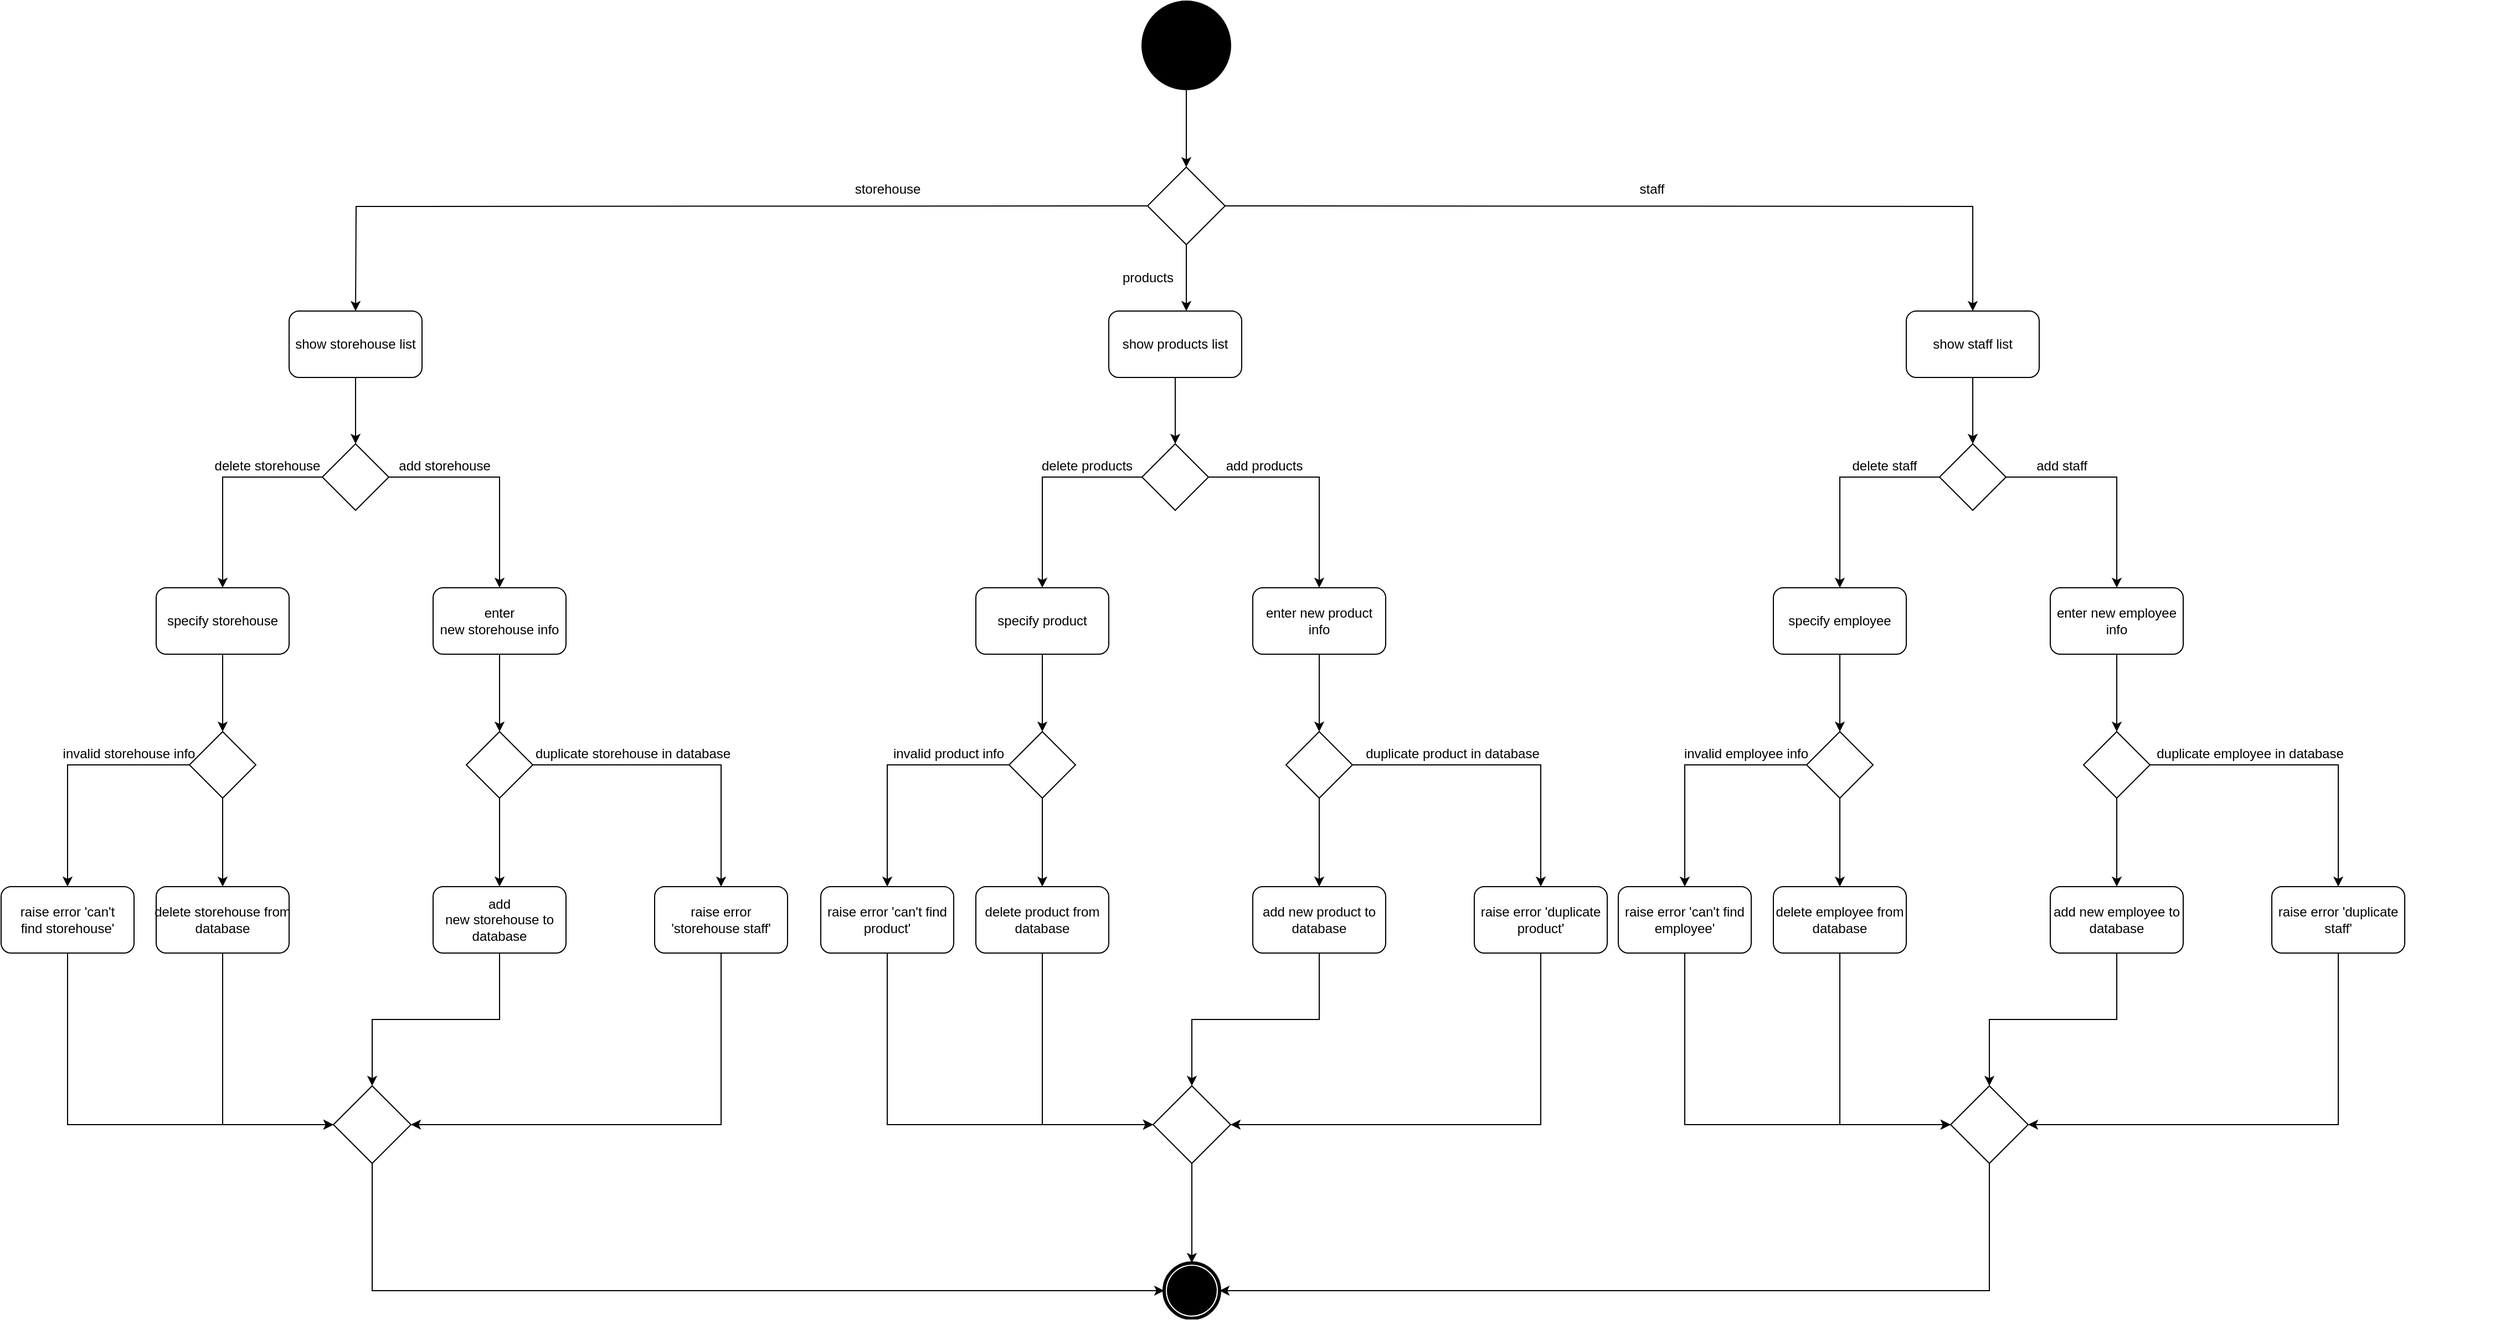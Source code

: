<mxfile version="13.1.8" type="device"><diagram id="nc0kokoQ9R8Xz0tt-woP" name="Page-1"><mxGraphModel dx="3220" dy="2360" grid="1" gridSize="10" guides="1" tooltips="1" connect="1" arrows="1" fold="1" page="1" pageScale="1" pageWidth="850" pageHeight="1100" math="0" shadow="0"><root><mxCell id="0"/><mxCell id="1" parent="0"/><mxCell id="KKsmCmSftXEaWqYXbs7z-5" style="edgeStyle=orthogonalEdgeStyle;rounded=0;orthogonalLoop=1;jettySize=auto;html=1;entryX=0.5;entryY=0;entryDx=0;entryDy=0;" edge="1" parent="1"><mxGeometry relative="1" as="geometry"><mxPoint x="385" y="65" as="sourcePoint"/><mxPoint x="-330" y="160" as="targetPoint"/></mxGeometry></mxCell><mxCell id="KKsmCmSftXEaWqYXbs7z-6" style="edgeStyle=orthogonalEdgeStyle;rounded=0;orthogonalLoop=1;jettySize=auto;html=1;entryX=0.5;entryY=0;entryDx=0;entryDy=0;" edge="1" parent="1"><mxGeometry relative="1" as="geometry"><mxPoint x="420" y="100" as="sourcePoint"/><mxPoint x="420" y="160" as="targetPoint"/></mxGeometry></mxCell><mxCell id="KKsmCmSftXEaWqYXbs7z-7" style="edgeStyle=orthogonalEdgeStyle;rounded=0;orthogonalLoop=1;jettySize=auto;html=1;entryX=0.5;entryY=0;entryDx=0;entryDy=0;" edge="1" parent="1" target="KKsmCmSftXEaWqYXbs7z-4"><mxGeometry relative="1" as="geometry"><mxPoint x="455" y="65" as="sourcePoint"/></mxGeometry></mxCell><mxCell id="KKsmCmSftXEaWqYXbs7z-27" style="edgeStyle=orthogonalEdgeStyle;rounded=0;orthogonalLoop=1;jettySize=auto;html=1;entryX=0.5;entryY=0;entryDx=0;entryDy=0;" edge="1" parent="1" source="KKsmCmSftXEaWqYXbs7z-4" target="KKsmCmSftXEaWqYXbs7z-11"><mxGeometry relative="1" as="geometry"/></mxCell><mxCell id="KKsmCmSftXEaWqYXbs7z-4" value="show staff list" style="rounded=1;whiteSpace=wrap;html=1;fillColor=none;" vertex="1" parent="1"><mxGeometry x="1070" y="160" width="120" height="60" as="geometry"/></mxCell><mxCell id="KKsmCmSftXEaWqYXbs7z-8" value="storehouse" style="text;html=1;align=center;verticalAlign=middle;resizable=0;points=[];autosize=1;" vertex="1" parent="1"><mxGeometry x="115" y="40" width="70" height="20" as="geometry"/></mxCell><mxCell id="KKsmCmSftXEaWqYXbs7z-9" value="products" style="text;html=1;align=center;verticalAlign=middle;resizable=0;points=[];autosize=1;" vertex="1" parent="1"><mxGeometry x="355" y="120" width="60" height="20" as="geometry"/></mxCell><mxCell id="KKsmCmSftXEaWqYXbs7z-10" value="staff" style="text;html=1;align=center;verticalAlign=middle;resizable=0;points=[];autosize=1;" vertex="1" parent="1"><mxGeometry x="820" y="40" width="40" height="20" as="geometry"/></mxCell><mxCell id="KKsmCmSftXEaWqYXbs7z-15" style="edgeStyle=orthogonalEdgeStyle;rounded=0;orthogonalLoop=1;jettySize=auto;html=1;entryX=0.5;entryY=0;entryDx=0;entryDy=0;" edge="1" parent="1" source="KKsmCmSftXEaWqYXbs7z-11" target="KKsmCmSftXEaWqYXbs7z-13"><mxGeometry relative="1" as="geometry"/></mxCell><mxCell id="KKsmCmSftXEaWqYXbs7z-16" style="edgeStyle=orthogonalEdgeStyle;rounded=0;orthogonalLoop=1;jettySize=auto;html=1;entryX=0.5;entryY=0;entryDx=0;entryDy=0;" edge="1" parent="1" source="KKsmCmSftXEaWqYXbs7z-11" target="KKsmCmSftXEaWqYXbs7z-14"><mxGeometry relative="1" as="geometry"/></mxCell><mxCell id="KKsmCmSftXEaWqYXbs7z-11" value="" style="rhombus;whiteSpace=wrap;html=1;fillColor=none;" vertex="1" parent="1"><mxGeometry x="1100" y="280" width="60" height="60" as="geometry"/></mxCell><mxCell id="KKsmCmSftXEaWqYXbs7z-38" style="edgeStyle=orthogonalEdgeStyle;rounded=0;orthogonalLoop=1;jettySize=auto;html=1;entryX=0.5;entryY=0;entryDx=0;entryDy=0;" edge="1" parent="1" source="KKsmCmSftXEaWqYXbs7z-13" target="KKsmCmSftXEaWqYXbs7z-37"><mxGeometry relative="1" as="geometry"/></mxCell><mxCell id="KKsmCmSftXEaWqYXbs7z-13" value="specify employee" style="rounded=1;whiteSpace=wrap;html=1;fillColor=none;" vertex="1" parent="1"><mxGeometry x="950" y="410" width="120" height="60" as="geometry"/></mxCell><mxCell id="KKsmCmSftXEaWqYXbs7z-26" style="edgeStyle=orthogonalEdgeStyle;rounded=0;orthogonalLoop=1;jettySize=auto;html=1;entryX=0.5;entryY=0;entryDx=0;entryDy=0;" edge="1" parent="1" source="KKsmCmSftXEaWqYXbs7z-14" target="KKsmCmSftXEaWqYXbs7z-20"><mxGeometry relative="1" as="geometry"/></mxCell><mxCell id="KKsmCmSftXEaWqYXbs7z-14" value="enter new employee info" style="rounded=1;whiteSpace=wrap;html=1;fillColor=none;" vertex="1" parent="1"><mxGeometry x="1200" y="410" width="120" height="60" as="geometry"/></mxCell><mxCell id="KKsmCmSftXEaWqYXbs7z-17" value="delete staff" style="text;html=1;align=center;verticalAlign=middle;resizable=0;points=[];autosize=1;" vertex="1" parent="1"><mxGeometry x="1015" y="290" width="70" height="20" as="geometry"/></mxCell><mxCell id="KKsmCmSftXEaWqYXbs7z-18" value="add staff" style="text;html=1;align=center;verticalAlign=middle;resizable=0;points=[];autosize=1;" vertex="1" parent="1"><mxGeometry x="1180" y="290" width="60" height="20" as="geometry"/></mxCell><mxCell id="KKsmCmSftXEaWqYXbs7z-24" style="edgeStyle=orthogonalEdgeStyle;rounded=0;orthogonalLoop=1;jettySize=auto;html=1;entryX=0.5;entryY=0;entryDx=0;entryDy=0;" edge="1" parent="1" source="KKsmCmSftXEaWqYXbs7z-20" target="KKsmCmSftXEaWqYXbs7z-23"><mxGeometry relative="1" as="geometry"/></mxCell><mxCell id="KKsmCmSftXEaWqYXbs7z-34" style="edgeStyle=orthogonalEdgeStyle;rounded=0;orthogonalLoop=1;jettySize=auto;html=1;entryX=0.5;entryY=0;entryDx=0;entryDy=0;" edge="1" parent="1" source="KKsmCmSftXEaWqYXbs7z-20" target="KKsmCmSftXEaWqYXbs7z-33"><mxGeometry relative="1" as="geometry"/></mxCell><mxCell id="KKsmCmSftXEaWqYXbs7z-20" value="" style="rhombus;whiteSpace=wrap;html=1;fillColor=none;" vertex="1" parent="1"><mxGeometry x="1230" y="540" width="60" height="60" as="geometry"/></mxCell><mxCell id="KKsmCmSftXEaWqYXbs7z-22" value="" style="shape=mxgraph.bpmn.shape;html=1;verticalLabelPosition=bottom;labelBackgroundColor=#ffffff;verticalAlign=top;align=center;perimeter=ellipsePerimeter;outlineConnect=0;outline=end;symbol=terminate;fillColor=none;" vertex="1" parent="1"><mxGeometry x="400" y="1020" width="50" height="50" as="geometry"/></mxCell><mxCell id="KKsmCmSftXEaWqYXbs7z-50" style="edgeStyle=orthogonalEdgeStyle;rounded=0;orthogonalLoop=1;jettySize=auto;html=1;entryX=0.5;entryY=0;entryDx=0;entryDy=0;" edge="1" parent="1" source="KKsmCmSftXEaWqYXbs7z-23" target="KKsmCmSftXEaWqYXbs7z-48"><mxGeometry relative="1" as="geometry"><Array as="points"><mxPoint x="1260" y="800"/><mxPoint x="1145" y="800"/></Array></mxGeometry></mxCell><mxCell id="KKsmCmSftXEaWqYXbs7z-23" value="add new employee to database" style="rounded=1;whiteSpace=wrap;html=1;fillColor=none;" vertex="1" parent="1"><mxGeometry x="1200" y="680" width="120" height="60" as="geometry"/></mxCell><mxCell id="KKsmCmSftXEaWqYXbs7z-28" value="" style="rhombus;whiteSpace=wrap;html=1;fillColor=none;" vertex="1" parent="1"><mxGeometry x="385" y="30" width="70" height="70" as="geometry"/></mxCell><mxCell id="KKsmCmSftXEaWqYXbs7z-31" style="edgeStyle=orthogonalEdgeStyle;rounded=0;orthogonalLoop=1;jettySize=auto;html=1;entryX=0.5;entryY=0;entryDx=0;entryDy=0;" edge="1" parent="1" source="KKsmCmSftXEaWqYXbs7z-29" target="KKsmCmSftXEaWqYXbs7z-28"><mxGeometry relative="1" as="geometry"/></mxCell><mxCell id="KKsmCmSftXEaWqYXbs7z-29" value="" style="ellipse;whiteSpace=wrap;html=1;aspect=fixed;fillColor=#000000;" vertex="1" parent="1"><mxGeometry x="380" y="-120" width="80" height="80" as="geometry"/></mxCell><mxCell id="KKsmCmSftXEaWqYXbs7z-49" style="edgeStyle=orthogonalEdgeStyle;rounded=0;orthogonalLoop=1;jettySize=auto;html=1;entryX=1;entryY=0.5;entryDx=0;entryDy=0;" edge="1" parent="1" source="KKsmCmSftXEaWqYXbs7z-33" target="KKsmCmSftXEaWqYXbs7z-48"><mxGeometry relative="1" as="geometry"><Array as="points"><mxPoint x="1460" y="895"/></Array></mxGeometry></mxCell><mxCell id="KKsmCmSftXEaWqYXbs7z-33" value="raise error 'duplicate staff'" style="rounded=1;whiteSpace=wrap;html=1;fillColor=none;" vertex="1" parent="1"><mxGeometry x="1400" y="680" width="120" height="60" as="geometry"/></mxCell><mxCell id="KKsmCmSftXEaWqYXbs7z-40" style="edgeStyle=orthogonalEdgeStyle;rounded=0;orthogonalLoop=1;jettySize=auto;html=1;entryX=0.5;entryY=0;entryDx=0;entryDy=0;" edge="1" parent="1" source="KKsmCmSftXEaWqYXbs7z-37" target="KKsmCmSftXEaWqYXbs7z-39"><mxGeometry relative="1" as="geometry"/></mxCell><mxCell id="KKsmCmSftXEaWqYXbs7z-43" style="edgeStyle=orthogonalEdgeStyle;rounded=0;orthogonalLoop=1;jettySize=auto;html=1;" edge="1" parent="1" source="KKsmCmSftXEaWqYXbs7z-37" target="KKsmCmSftXEaWqYXbs7z-42"><mxGeometry relative="1" as="geometry"/></mxCell><mxCell id="KKsmCmSftXEaWqYXbs7z-37" value="" style="rhombus;whiteSpace=wrap;html=1;fillColor=none;" vertex="1" parent="1"><mxGeometry x="980" y="540" width="60" height="60" as="geometry"/></mxCell><mxCell id="KKsmCmSftXEaWqYXbs7z-51" style="edgeStyle=orthogonalEdgeStyle;rounded=0;orthogonalLoop=1;jettySize=auto;html=1;entryX=0;entryY=0.5;entryDx=0;entryDy=0;" edge="1" parent="1" source="KKsmCmSftXEaWqYXbs7z-39" target="KKsmCmSftXEaWqYXbs7z-48"><mxGeometry relative="1" as="geometry"><Array as="points"><mxPoint x="1010" y="895"/></Array></mxGeometry></mxCell><mxCell id="KKsmCmSftXEaWqYXbs7z-39" value="delete employee from database" style="rounded=1;whiteSpace=wrap;html=1;fillColor=none;" vertex="1" parent="1"><mxGeometry x="950" y="680" width="120" height="60" as="geometry"/></mxCell><mxCell id="KKsmCmSftXEaWqYXbs7z-52" style="edgeStyle=orthogonalEdgeStyle;rounded=0;orthogonalLoop=1;jettySize=auto;html=1;entryX=0;entryY=0.5;entryDx=0;entryDy=0;" edge="1" parent="1" source="KKsmCmSftXEaWqYXbs7z-42" target="KKsmCmSftXEaWqYXbs7z-48"><mxGeometry relative="1" as="geometry"><Array as="points"><mxPoint x="870" y="895"/></Array></mxGeometry></mxCell><mxCell id="KKsmCmSftXEaWqYXbs7z-42" value="raise error 'can't find employee'" style="rounded=1;whiteSpace=wrap;html=1;fillColor=none;" vertex="1" parent="1"><mxGeometry x="810" y="680" width="120" height="60" as="geometry"/></mxCell><mxCell id="KKsmCmSftXEaWqYXbs7z-44" value="invalid employee info" style="text;html=1;align=center;verticalAlign=middle;resizable=0;points=[];autosize=1;" vertex="1" parent="1"><mxGeometry x="860" y="550" width="130" height="20" as="geometry"/></mxCell><mxCell id="KKsmCmSftXEaWqYXbs7z-47" value="duplicate employee in database" style="text;html=1;align=center;verticalAlign=middle;resizable=0;points=[];autosize=1;" vertex="1" parent="1"><mxGeometry x="1290" y="550" width="180" height="20" as="geometry"/></mxCell><mxCell id="KKsmCmSftXEaWqYXbs7z-55" style="edgeStyle=orthogonalEdgeStyle;rounded=0;orthogonalLoop=1;jettySize=auto;html=1;entryX=1;entryY=0.5;entryDx=0;entryDy=0;" edge="1" parent="1" source="KKsmCmSftXEaWqYXbs7z-48" target="KKsmCmSftXEaWqYXbs7z-22"><mxGeometry relative="1" as="geometry"><Array as="points"><mxPoint x="1145" y="1045"/></Array></mxGeometry></mxCell><mxCell id="KKsmCmSftXEaWqYXbs7z-48" value="" style="rhombus;whiteSpace=wrap;html=1;fillColor=none;" vertex="1" parent="1"><mxGeometry x="1110" y="860" width="70" height="70" as="geometry"/></mxCell><mxCell id="KKsmCmSftXEaWqYXbs7z-84" value="&lt;span style=&quot;color: rgba(0 , 0 , 0 , 0) ; font-family: monospace ; font-size: 0px&quot;&gt;%3CmxGraphModel%3E%3Croot%3E%3CmxCell%20id%3D%220%22%2F%3E%3CmxCell%20id%3D%221%22%20parent%3D%220%22%2F%3E%3CmxCell%20id%3D%222%22%20style%3D%22edgeStyle%3DorthogonalEdgeStyle%3Brounded%3D0%3BorthogonalLoop%3D1%3BjettySize%3Dauto%3Bhtml%3D1%3BentryX%3D0.5%3BentryY%3D0%3BentryDx%3D0%3BentryDy%3D0%3B%22%20edge%3D%221%22%20source%3D%223%22%20target%3D%226%22%20parent%3D%221%22%3E%3CmxGeometry%20relative%3D%221%22%20as%3D%22geometry%22%2F%3E%3C%2FmxCell%3E%3CmxCell%20id%3D%223%22%20value%3D%22show%20staff%20list%22%20style%3D%22rounded%3D1%3BwhiteSpace%3Dwrap%3Bhtml%3D1%3BfillColor%3Dnone%3B%22%20vertex%3D%221%22%20parent%3D%221%22%3E%3CmxGeometry%20x%3D%221070%22%20y%3D%22160%22%20width%3D%22120%22%20height%3D%2260%22%20as%3D%22geometry%22%2F%3E%3C%2FmxCell%3E%3CmxCell%20id%3D%224%22%20style%3D%22edgeStyle%3DorthogonalEdgeStyle%3Brounded%3D0%3BorthogonalLoop%3D1%3BjettySize%3Dauto%3Bhtml%3D1%3BentryX%3D0.5%3BentryY%3D0%3BentryDx%3D0%3BentryDy%3D0%3B%22%20edge%3D%221%22%20source%3D%226%22%20target%3D%228%22%20parent%3D%221%22%3E%3CmxGeometry%20relative%3D%221%22%20as%3D%22geometry%22%2F%3E%3C%2FmxCell%3E%3CmxCell%20id%3D%225%22%20style%3D%22edgeStyle%3DorthogonalEdgeStyle%3Brounded%3D0%3BorthogonalLoop%3D1%3BjettySize%3Dauto%3Bhtml%3D1%3BentryX%3D0.5%3BentryY%3D0%3BentryDx%3D0%3BentryDy%3D0%3B%22%20edge%3D%221%22%20source%3D%226%22%20target%3D%2210%22%20parent%3D%221%22%3E%3CmxGeometry%20relative%3D%221%22%20as%3D%22geometry%22%2F%3E%3C%2FmxCell%3E%3CmxCell%20id%3D%226%22%20value%3D%22%22%20style%3D%22rhombus%3BwhiteSpace%3Dwrap%3Bhtml%3D1%3BfillColor%3Dnone%3B%22%20vertex%3D%221%22%20parent%3D%221%22%3E%3CmxGeometry%20x%3D%221100%22%20y%3D%22280%22%20width%3D%2260%22%20height%3D%2260%22%20as%3D%22geometry%22%2F%3E%3C%2FmxCell%3E%3CmxCell%20id%3D%227%22%20style%3D%22edgeStyle%3DorthogonalEdgeStyle%3Brounded%3D0%3BorthogonalLoop%3D1%3BjettySize%3Dauto%3Bhtml%3D1%3BentryX%3D0.5%3BentryY%3D0%3BentryDx%3D0%3BentryDy%3D0%3B%22%20edge%3D%221%22%20source%3D%228%22%20target%3D%2222%22%20parent%3D%221%22%3E%3CmxGeometry%20relative%3D%221%22%20as%3D%22geometry%22%2F%3E%3C%2FmxCell%3E%3CmxCell%20id%3D%228%22%20value%3D%22specify%20employee%22%20style%3D%22rounded%3D1%3BwhiteSpace%3Dwrap%3Bhtml%3D1%3BfillColor%3Dnone%3B%22%20vertex%3D%221%22%20parent%3D%221%22%3E%3CmxGeometry%20x%3D%22950%22%20y%3D%22410%22%20width%3D%22120%22%20height%3D%2260%22%20as%3D%22geometry%22%2F%3E%3C%2FmxCell%3E%3CmxCell%20id%3D%229%22%20style%3D%22edgeStyle%3DorthogonalEdgeStyle%3Brounded%3D0%3BorthogonalLoop%3D1%3BjettySize%3Dauto%3Bhtml%3D1%3BentryX%3D0.5%3BentryY%3D0%3BentryDx%3D0%3BentryDy%3D0%3B%22%20edge%3D%221%22%20source%3D%2210%22%20target%3D%2215%22%20parent%3D%221%22%3E%3CmxGeometry%20relative%3D%221%22%20as%3D%22geometry%22%2F%3E%3C%2FmxCell%3E%3CmxCell%20id%3D%2210%22%20value%3D%22enter%20new%20employee%20info%22%20style%3D%22rounded%3D1%3BwhiteSpace%3Dwrap%3Bhtml%3D1%3BfillColor%3Dnone%3B%22%20vertex%3D%221%22%20parent%3D%221%22%3E%3CmxGeometry%20x%3D%221200%22%20y%3D%22410%22%20width%3D%22120%22%20height%3D%2260%22%20as%3D%22geometry%22%2F%3E%3C%2FmxCell%3E%3CmxCell%20id%3D%2211%22%20value%3D%22delete%20staff%22%20style%3D%22text%3Bhtml%3D1%3Balign%3Dcenter%3BverticalAlign%3Dmiddle%3Bresizable%3D0%3Bpoints%3D%5B%5D%3Bautosize%3D1%3B%22%20vertex%3D%221%22%20parent%3D%221%22%3E%3CmxGeometry%20x%3D%221015%22%20y%3D%22290%22%20width%3D%2270%22%20height%3D%2220%22%20as%3D%22geometry%22%2F%3E%3C%2FmxCell%3E%3CmxCell%20id%3D%2212%22%20value%3D%22add%20staff%22%20style%3D%22text%3Bhtml%3D1%3Balign%3Dcenter%3BverticalAlign%3Dmiddle%3Bresizable%3D0%3Bpoints%3D%5B%5D%3Bautosize%3D1%3B%22%20vertex%3D%221%22%20parent%3D%221%22%3E%3CmxGeometry%20x%3D%221180%22%20y%3D%22290%22%20width%3D%2260%22%20height%3D%2220%22%20as%3D%22geometry%22%2F%3E%3C%2FmxCell%3E%3CmxCell%20id%3D%2213%22%20style%3D%22edgeStyle%3DorthogonalEdgeStyle%3Brounded%3D0%3BorthogonalLoop%3D1%3BjettySize%3Dauto%3Bhtml%3D1%3BentryX%3D0.5%3BentryY%3D0%3BentryDx%3D0%3BentryDy%3D0%3B%22%20edge%3D%221%22%20source%3D%2215%22%20target%3D%2217%22%20parent%3D%221%22%3E%3CmxGeometry%20relative%3D%221%22%20as%3D%22geometry%22%2F%3E%3C%2FmxCell%3E%3CmxCell%20id%3D%2214%22%20style%3D%22edgeStyle%3DorthogonalEdgeStyle%3Brounded%3D0%3BorthogonalLoop%3D1%3BjettySize%3Dauto%3Bhtml%3D1%3BentryX%3D0.5%3BentryY%3D0%3BentryDx%3D0%3BentryDy%3D0%3B%22%20edge%3D%221%22%20source%3D%2215%22%20target%3D%2219%22%20parent%3D%221%22%3E%3CmxGeometry%20relative%3D%221%22%20as%3D%22geometry%22%2F%3E%3C%2FmxCell%3E%3CmxCell%20id%3D%2215%22%20value%3D%22%22%20style%3D%22rhombus%3BwhiteSpace%3Dwrap%3Bhtml%3D1%3BfillColor%3Dnone%3B%22%20vertex%3D%221%22%20parent%3D%221%22%3E%3CmxGeometry%20x%3D%221230%22%20y%3D%22540%22%20width%3D%2260%22%20height%3D%2260%22%20as%3D%22geometry%22%2F%3E%3C%2FmxCell%3E%3CmxCell%20id%3D%2216%22%20style%3D%22edgeStyle%3DorthogonalEdgeStyle%3Brounded%3D0%3BorthogonalLoop%3D1%3BjettySize%3Dauto%3Bhtml%3D1%3BentryX%3D0.5%3BentryY%3D0%3BentryDx%3D0%3BentryDy%3D0%3B%22%20edge%3D%221%22%20source%3D%2217%22%20target%3D%2229%22%20parent%3D%221%22%3E%3CmxGeometry%20relative%3D%221%22%20as%3D%22geometry%22%3E%3CArray%20as%3D%22points%22%3E%3CmxPoint%20x%3D%221260%22%20y%3D%22800%22%2F%3E%3CmxPoint%20x%3D%221145%22%20y%3D%22800%22%2F%3E%3C%2FArray%3E%3C%2FmxGeometry%3E%3C%2FmxCell%3E%3CmxCell%20id%3D%2217%22%20value%3D%22add%20new%20employee%20to%20database%22%20style%3D%22rounded%3D1%3BwhiteSpace%3Dwrap%3Bhtml%3D1%3BfillColor%3Dnone%3B%22%20vertex%3D%221%22%20parent%3D%221%22%3E%3CmxGeometry%20x%3D%221200%22%20y%3D%22680%22%20width%3D%22120%22%20height%3D%2260%22%20as%3D%22geometry%22%2F%3E%3C%2FmxCell%3E%3CmxCell%20id%3D%2218%22%20style%3D%22edgeStyle%3DorthogonalEdgeStyle%3Brounded%3D0%3BorthogonalLoop%3D1%3BjettySize%3Dauto%3Bhtml%3D1%3BentryX%3D1%3BentryY%3D0.5%3BentryDx%3D0%3BentryDy%3D0%3B%22%20edge%3D%221%22%20source%3D%2219%22%20target%3D%2229%22%20parent%3D%221%22%3E%3CmxGeometry%20relative%3D%221%22%20as%3D%22geometry%22%3E%3CArray%20as%3D%22points%22%3E%3CmxPoint%20x%3D%221460%22%20y%3D%22895%22%2F%3E%3C%2FArray%3E%3C%2FmxGeometry%3E%3C%2FmxCell%3E%3CmxCell%20id%3D%2219%22%20value%3D%22raise%20error%20'duplicate%20staff'%22%20style%3D%22rounded%3D1%3BwhiteSpace%3Dwrap%3Bhtml%3D1%3BfillColor%3Dnone%3B%22%20vertex%3D%221%22%20parent%3D%221%22%3E%3CmxGeometry%20x%3D%221400%22%20y%3D%22680%22%20width%3D%22120%22%20height%3D%2260%22%20as%3D%22geometry%22%2F%3E%3C%2FmxCell%3E%3CmxCell%20id%3D%2220%22%20style%3D%22edgeStyle%3DorthogonalEdgeStyle%3Brounded%3D0%3BorthogonalLoop%3D1%3BjettySize%3Dauto%3Bhtml%3D1%3BentryX%3D0.5%3BentryY%3D0%3BentryDx%3D0%3BentryDy%3D0%3B%22%20edge%3D%221%22%20source%3D%2222%22%20target%3D%2224%22%20parent%3D%221%22%3E%3CmxGeometry%20relative%3D%221%22%20as%3D%22geometry%22%2F%3E%3C%2FmxCell%3E%3CmxCell%20id%3D%2221%22%20style%3D%22edgeStyle%3DorthogonalEdgeStyle%3Brounded%3D0%3BorthogonalLoop%3D1%3BjettySize%3Dauto%3Bhtml%3D1%3B%22%20edge%3D%221%22%20source%3D%2222%22%20target%3D%2226%22%20parent%3D%221%22%3E%3CmxGeometry%20relative%3D%221%22%20as%3D%22geometry%22%2F%3E%3C%2FmxCell%3E%3CmxCell%20id%3D%2222%22%20value%3D%22%22%20style%3D%22rhombus%3BwhiteSpace%3Dwrap%3Bhtml%3D1%3BfillColor%3Dnone%3B%22%20vertex%3D%221%22%20parent%3D%221%22%3E%3CmxGeometry%20x%3D%22980%22%20y%3D%22540%22%20width%3D%2260%22%20height%3D%2260%22%20as%3D%22geometry%22%2F%3E%3C%2FmxCell%3E%3CmxCell%20id%3D%2223%22%20style%3D%22edgeStyle%3DorthogonalEdgeStyle%3Brounded%3D0%3BorthogonalLoop%3D1%3BjettySize%3Dauto%3Bhtml%3D1%3BentryX%3D0%3BentryY%3D0.5%3BentryDx%3D0%3BentryDy%3D0%3B%22%20edge%3D%221%22%20source%3D%2224%22%20target%3D%2229%22%20parent%3D%221%22%3E%3CmxGeometry%20relative%3D%221%22%20as%3D%22geometry%22%3E%3CArray%20as%3D%22points%22%3E%3CmxPoint%20x%3D%221010%22%20y%3D%22895%22%2F%3E%3C%2FArray%3E%3C%2FmxGeometry%3E%3C%2FmxCell%3E%3CmxCell%20id%3D%2224%22%20value%3D%22delete%20employee%20from%20database%22%20style%3D%22rounded%3D1%3BwhiteSpace%3Dwrap%3Bhtml%3D1%3BfillColor%3Dnone%3B%22%20vertex%3D%221%22%20parent%3D%221%22%3E%3CmxGeometry%20x%3D%22950%22%20y%3D%22680%22%20width%3D%22120%22%20height%3D%2260%22%20as%3D%22geometry%22%2F%3E%3C%2FmxCell%3E%3CmxCell%20id%3D%2225%22%20style%3D%22edgeStyle%3DorthogonalEdgeStyle%3Brounded%3D0%3BorthogonalLoop%3D1%3BjettySize%3Dauto%3Bhtml%3D1%3BentryX%3D0%3BentryY%3D0.5%3BentryDx%3D0%3BentryDy%3D0%3B%22%20edge%3D%221%22%20source%3D%2226%22%20target%3D%2229%22%20parent%3D%221%22%3E%3CmxGeometry%20relative%3D%221%22%20as%3D%22geometry%22%3E%3CArray%20as%3D%22points%22%3E%3CmxPoint%20x%3D%22870%22%20y%3D%22895%22%2F%3E%3C%2FArray%3E%3C%2FmxGeometry%3E%3C%2FmxCell%3E%3CmxCell%20id%3D%2226%22%20value%3D%22raise%20error%20'can't%20find%20employee'%22%20style%3D%22rounded%3D1%3BwhiteSpace%3Dwrap%3Bhtml%3D1%3BfillColor%3Dnone%3B%22%20vertex%3D%221%22%20parent%3D%221%22%3E%3CmxGeometry%20x%3D%22810%22%20y%3D%22680%22%20width%3D%22120%22%20height%3D%2260%22%20as%3D%22geometry%22%2F%3E%3C%2FmxCell%3E%3CmxCell%20id%3D%2227%22%20value%3D%22invalid%20employee%20info%22%20style%3D%22text%3Bhtml%3D1%3Balign%3Dcenter%3BverticalAlign%3Dmiddle%3Bresizable%3D0%3Bpoints%3D%5B%5D%3Bautosize%3D1%3B%22%20vertex%3D%221%22%20parent%3D%221%22%3E%3CmxGeometry%20x%3D%22860%22%20y%3D%22550%22%20width%3D%22130%22%20height%3D%2220%22%20as%3D%22geometry%22%2F%3E%3C%2FmxCell%3E%3CmxCell%20id%3D%2228%22%20value%3D%22duplicate%20employee%20in%20database%22%20style%3D%22text%3Bhtml%3D1%3Balign%3Dcenter%3BverticalAlign%3Dmiddle%3Bresizable%3D0%3Bpoints%3D%5B%5D%3Bautosize%3D1%3B%22%20vertex%3D%221%22%20parent%3D%221%22%3E%3CmxGeometry%20x%3D%221290%22%20y%3D%22550%22%20width%3D%22180%22%20height%3D%2220%22%20as%3D%22geometry%22%2F%3E%3C%2FmxCell%3E%3CmxCell%20id%3D%2229%22%20value%3D%22%22%20style%3D%22rhombus%3BwhiteSpace%3Dwrap%3Bhtml%3D1%3BfillColor%3Dnone%3B%22%20vertex%3D%221%22%20parent%3D%221%22%3E%3CmxGeometry%20x%3D%221110%22%20y%3D%22860%22%20width%3D%2270%22%20height%3D%2270%22%20as%3D%22geometry%22%2F%3E%3C%2FmxCell%3E%3C%2Froot%3E%3C%2FmxGraphModel%3E&lt;/span&gt;" style="text;html=1;align=center;verticalAlign=middle;resizable=0;points=[];autosize=1;" vertex="1" parent="1"><mxGeometry x="1585" y="165" width="20" height="20" as="geometry"/></mxCell><mxCell id="KKsmCmSftXEaWqYXbs7z-85" style="edgeStyle=orthogonalEdgeStyle;rounded=0;orthogonalLoop=1;jettySize=auto;html=1;entryX=0.5;entryY=0;entryDx=0;entryDy=0;" edge="1" parent="1" source="KKsmCmSftXEaWqYXbs7z-86" target="KKsmCmSftXEaWqYXbs7z-89"><mxGeometry relative="1" as="geometry"/></mxCell><mxCell id="KKsmCmSftXEaWqYXbs7z-86" value="show products list" style="rounded=1;whiteSpace=wrap;html=1;fillColor=none;" vertex="1" parent="1"><mxGeometry x="350" y="160" width="120" height="60" as="geometry"/></mxCell><mxCell id="KKsmCmSftXEaWqYXbs7z-87" style="edgeStyle=orthogonalEdgeStyle;rounded=0;orthogonalLoop=1;jettySize=auto;html=1;entryX=0.5;entryY=0;entryDx=0;entryDy=0;" edge="1" parent="1" source="KKsmCmSftXEaWqYXbs7z-89" target="KKsmCmSftXEaWqYXbs7z-91"><mxGeometry relative="1" as="geometry"/></mxCell><mxCell id="KKsmCmSftXEaWqYXbs7z-88" style="edgeStyle=orthogonalEdgeStyle;rounded=0;orthogonalLoop=1;jettySize=auto;html=1;entryX=0.5;entryY=0;entryDx=0;entryDy=0;" edge="1" parent="1" source="KKsmCmSftXEaWqYXbs7z-89" target="KKsmCmSftXEaWqYXbs7z-93"><mxGeometry relative="1" as="geometry"/></mxCell><mxCell id="KKsmCmSftXEaWqYXbs7z-89" value="" style="rhombus;whiteSpace=wrap;html=1;fillColor=none;" vertex="1" parent="1"><mxGeometry x="380" y="280" width="60" height="60" as="geometry"/></mxCell><mxCell id="KKsmCmSftXEaWqYXbs7z-90" style="edgeStyle=orthogonalEdgeStyle;rounded=0;orthogonalLoop=1;jettySize=auto;html=1;entryX=0.5;entryY=0;entryDx=0;entryDy=0;" edge="1" parent="1" source="KKsmCmSftXEaWqYXbs7z-91" target="KKsmCmSftXEaWqYXbs7z-105"><mxGeometry relative="1" as="geometry"/></mxCell><mxCell id="KKsmCmSftXEaWqYXbs7z-91" value="specify product" style="rounded=1;whiteSpace=wrap;html=1;fillColor=none;" vertex="1" parent="1"><mxGeometry x="230" y="410" width="120" height="60" as="geometry"/></mxCell><mxCell id="KKsmCmSftXEaWqYXbs7z-92" style="edgeStyle=orthogonalEdgeStyle;rounded=0;orthogonalLoop=1;jettySize=auto;html=1;entryX=0.5;entryY=0;entryDx=0;entryDy=0;" edge="1" parent="1" source="KKsmCmSftXEaWqYXbs7z-93" target="KKsmCmSftXEaWqYXbs7z-98"><mxGeometry relative="1" as="geometry"/></mxCell><mxCell id="KKsmCmSftXEaWqYXbs7z-93" value="enter new product info" style="rounded=1;whiteSpace=wrap;html=1;fillColor=none;" vertex="1" parent="1"><mxGeometry x="480" y="410" width="120" height="60" as="geometry"/></mxCell><mxCell id="KKsmCmSftXEaWqYXbs7z-94" value="delete products" style="text;html=1;align=center;verticalAlign=middle;resizable=0;points=[];autosize=1;" vertex="1" parent="1"><mxGeometry x="280" y="290" width="100" height="20" as="geometry"/></mxCell><mxCell id="KKsmCmSftXEaWqYXbs7z-95" value="add products" style="text;html=1;align=center;verticalAlign=middle;resizable=0;points=[];autosize=1;" vertex="1" parent="1"><mxGeometry x="450" y="290" width="80" height="20" as="geometry"/></mxCell><mxCell id="KKsmCmSftXEaWqYXbs7z-96" style="edgeStyle=orthogonalEdgeStyle;rounded=0;orthogonalLoop=1;jettySize=auto;html=1;entryX=0.5;entryY=0;entryDx=0;entryDy=0;" edge="1" parent="1" source="KKsmCmSftXEaWqYXbs7z-98" target="KKsmCmSftXEaWqYXbs7z-100"><mxGeometry relative="1" as="geometry"/></mxCell><mxCell id="KKsmCmSftXEaWqYXbs7z-97" style="edgeStyle=orthogonalEdgeStyle;rounded=0;orthogonalLoop=1;jettySize=auto;html=1;entryX=0.5;entryY=0;entryDx=0;entryDy=0;" edge="1" parent="1" source="KKsmCmSftXEaWqYXbs7z-98" target="KKsmCmSftXEaWqYXbs7z-102"><mxGeometry relative="1" as="geometry"/></mxCell><mxCell id="KKsmCmSftXEaWqYXbs7z-98" value="" style="rhombus;whiteSpace=wrap;html=1;fillColor=none;" vertex="1" parent="1"><mxGeometry x="510" y="540" width="60" height="60" as="geometry"/></mxCell><mxCell id="KKsmCmSftXEaWqYXbs7z-99" style="edgeStyle=orthogonalEdgeStyle;rounded=0;orthogonalLoop=1;jettySize=auto;html=1;entryX=0.5;entryY=0;entryDx=0;entryDy=0;" edge="1" parent="1" source="KKsmCmSftXEaWqYXbs7z-100" target="KKsmCmSftXEaWqYXbs7z-112"><mxGeometry relative="1" as="geometry"><Array as="points"><mxPoint x="540" y="800"/><mxPoint x="425" y="800"/></Array></mxGeometry></mxCell><mxCell id="KKsmCmSftXEaWqYXbs7z-100" value="add new product to database" style="rounded=1;whiteSpace=wrap;html=1;fillColor=none;" vertex="1" parent="1"><mxGeometry x="480" y="680" width="120" height="60" as="geometry"/></mxCell><mxCell id="KKsmCmSftXEaWqYXbs7z-101" style="edgeStyle=orthogonalEdgeStyle;rounded=0;orthogonalLoop=1;jettySize=auto;html=1;entryX=1;entryY=0.5;entryDx=0;entryDy=0;" edge="1" parent="1" source="KKsmCmSftXEaWqYXbs7z-102" target="KKsmCmSftXEaWqYXbs7z-112"><mxGeometry relative="1" as="geometry"><Array as="points"><mxPoint x="740" y="895"/></Array></mxGeometry></mxCell><mxCell id="KKsmCmSftXEaWqYXbs7z-102" value="raise error 'duplicate product'" style="rounded=1;whiteSpace=wrap;html=1;fillColor=none;" vertex="1" parent="1"><mxGeometry x="680" y="680" width="120" height="60" as="geometry"/></mxCell><mxCell id="KKsmCmSftXEaWqYXbs7z-103" style="edgeStyle=orthogonalEdgeStyle;rounded=0;orthogonalLoop=1;jettySize=auto;html=1;entryX=0.5;entryY=0;entryDx=0;entryDy=0;" edge="1" parent="1" source="KKsmCmSftXEaWqYXbs7z-105" target="KKsmCmSftXEaWqYXbs7z-107"><mxGeometry relative="1" as="geometry"/></mxCell><mxCell id="KKsmCmSftXEaWqYXbs7z-104" style="edgeStyle=orthogonalEdgeStyle;rounded=0;orthogonalLoop=1;jettySize=auto;html=1;" edge="1" parent="1" source="KKsmCmSftXEaWqYXbs7z-105" target="KKsmCmSftXEaWqYXbs7z-109"><mxGeometry relative="1" as="geometry"/></mxCell><mxCell id="KKsmCmSftXEaWqYXbs7z-105" value="" style="rhombus;whiteSpace=wrap;html=1;fillColor=none;" vertex="1" parent="1"><mxGeometry x="260" y="540" width="60" height="60" as="geometry"/></mxCell><mxCell id="KKsmCmSftXEaWqYXbs7z-106" style="edgeStyle=orthogonalEdgeStyle;rounded=0;orthogonalLoop=1;jettySize=auto;html=1;entryX=0;entryY=0.5;entryDx=0;entryDy=0;" edge="1" parent="1" source="KKsmCmSftXEaWqYXbs7z-107" target="KKsmCmSftXEaWqYXbs7z-112"><mxGeometry relative="1" as="geometry"><Array as="points"><mxPoint x="290" y="895"/></Array></mxGeometry></mxCell><mxCell id="KKsmCmSftXEaWqYXbs7z-107" value="delete product from database" style="rounded=1;whiteSpace=wrap;html=1;fillColor=none;" vertex="1" parent="1"><mxGeometry x="230" y="680" width="120" height="60" as="geometry"/></mxCell><mxCell id="KKsmCmSftXEaWqYXbs7z-108" style="edgeStyle=orthogonalEdgeStyle;rounded=0;orthogonalLoop=1;jettySize=auto;html=1;entryX=0;entryY=0.5;entryDx=0;entryDy=0;" edge="1" parent="1" source="KKsmCmSftXEaWqYXbs7z-109" target="KKsmCmSftXEaWqYXbs7z-112"><mxGeometry relative="1" as="geometry"><Array as="points"><mxPoint x="150" y="895"/></Array></mxGeometry></mxCell><mxCell id="KKsmCmSftXEaWqYXbs7z-109" value="raise error 'can't find product'" style="rounded=1;whiteSpace=wrap;html=1;fillColor=none;" vertex="1" parent="1"><mxGeometry x="90" y="680" width="120" height="60" as="geometry"/></mxCell><mxCell id="KKsmCmSftXEaWqYXbs7z-110" value="invalid product info" style="text;html=1;align=center;verticalAlign=middle;resizable=0;points=[];autosize=1;" vertex="1" parent="1"><mxGeometry x="145" y="550" width="120" height="20" as="geometry"/></mxCell><mxCell id="KKsmCmSftXEaWqYXbs7z-111" value="duplicate product in database" style="text;html=1;align=center;verticalAlign=middle;resizable=0;points=[];autosize=1;" vertex="1" parent="1"><mxGeometry x="575" y="550" width="170" height="20" as="geometry"/></mxCell><mxCell id="KKsmCmSftXEaWqYXbs7z-113" style="edgeStyle=orthogonalEdgeStyle;rounded=0;orthogonalLoop=1;jettySize=auto;html=1;entryX=0.5;entryY=0;entryDx=0;entryDy=0;" edge="1" parent="1" source="KKsmCmSftXEaWqYXbs7z-112" target="KKsmCmSftXEaWqYXbs7z-22"><mxGeometry relative="1" as="geometry"><Array as="points"><mxPoint x="425" y="990"/><mxPoint x="425" y="990"/></Array></mxGeometry></mxCell><mxCell id="KKsmCmSftXEaWqYXbs7z-112" value="" style="rhombus;whiteSpace=wrap;html=1;fillColor=none;" vertex="1" parent="1"><mxGeometry x="390" y="860" width="70" height="70" as="geometry"/></mxCell><mxCell id="KKsmCmSftXEaWqYXbs7z-142" style="edgeStyle=orthogonalEdgeStyle;rounded=0;orthogonalLoop=1;jettySize=auto;html=1;entryX=0.5;entryY=0;entryDx=0;entryDy=0;" edge="1" parent="1" source="KKsmCmSftXEaWqYXbs7z-143" target="KKsmCmSftXEaWqYXbs7z-146"><mxGeometry relative="1" as="geometry"/></mxCell><mxCell id="KKsmCmSftXEaWqYXbs7z-143" value="show storehouse list" style="rounded=1;whiteSpace=wrap;html=1;fillColor=none;" vertex="1" parent="1"><mxGeometry x="-390" y="160" width="120" height="60" as="geometry"/></mxCell><mxCell id="KKsmCmSftXEaWqYXbs7z-144" style="edgeStyle=orthogonalEdgeStyle;rounded=0;orthogonalLoop=1;jettySize=auto;html=1;entryX=0.5;entryY=0;entryDx=0;entryDy=0;" edge="1" parent="1" source="KKsmCmSftXEaWqYXbs7z-146" target="KKsmCmSftXEaWqYXbs7z-148"><mxGeometry relative="1" as="geometry"/></mxCell><mxCell id="KKsmCmSftXEaWqYXbs7z-145" style="edgeStyle=orthogonalEdgeStyle;rounded=0;orthogonalLoop=1;jettySize=auto;html=1;entryX=0.5;entryY=0;entryDx=0;entryDy=0;" edge="1" parent="1" source="KKsmCmSftXEaWqYXbs7z-146" target="KKsmCmSftXEaWqYXbs7z-150"><mxGeometry relative="1" as="geometry"/></mxCell><mxCell id="KKsmCmSftXEaWqYXbs7z-146" value="" style="rhombus;whiteSpace=wrap;html=1;fillColor=none;" vertex="1" parent="1"><mxGeometry x="-360" y="280" width="60" height="60" as="geometry"/></mxCell><mxCell id="KKsmCmSftXEaWqYXbs7z-147" style="edgeStyle=orthogonalEdgeStyle;rounded=0;orthogonalLoop=1;jettySize=auto;html=1;entryX=0.5;entryY=0;entryDx=0;entryDy=0;" edge="1" parent="1" source="KKsmCmSftXEaWqYXbs7z-148" target="KKsmCmSftXEaWqYXbs7z-162"><mxGeometry relative="1" as="geometry"/></mxCell><mxCell id="KKsmCmSftXEaWqYXbs7z-148" value="specify&amp;nbsp;&lt;span&gt;storehouse&lt;/span&gt;" style="rounded=1;whiteSpace=wrap;html=1;fillColor=none;" vertex="1" parent="1"><mxGeometry x="-510" y="410" width="120" height="60" as="geometry"/></mxCell><mxCell id="KKsmCmSftXEaWqYXbs7z-149" style="edgeStyle=orthogonalEdgeStyle;rounded=0;orthogonalLoop=1;jettySize=auto;html=1;entryX=0.5;entryY=0;entryDx=0;entryDy=0;" edge="1" parent="1" source="KKsmCmSftXEaWqYXbs7z-150" target="KKsmCmSftXEaWqYXbs7z-155"><mxGeometry relative="1" as="geometry"/></mxCell><mxCell id="KKsmCmSftXEaWqYXbs7z-150" value="enter new&amp;nbsp;&lt;span&gt;storehouse&amp;nbsp;&lt;/span&gt;info" style="rounded=1;whiteSpace=wrap;html=1;fillColor=none;" vertex="1" parent="1"><mxGeometry x="-260" y="410" width="120" height="60" as="geometry"/></mxCell><mxCell id="KKsmCmSftXEaWqYXbs7z-151" value="delete storehouse" style="text;html=1;align=center;verticalAlign=middle;resizable=0;points=[];autosize=1;" vertex="1" parent="1"><mxGeometry x="-465" y="290" width="110" height="20" as="geometry"/></mxCell><mxCell id="KKsmCmSftXEaWqYXbs7z-152" value="add storehouse" style="text;html=1;align=center;verticalAlign=middle;resizable=0;points=[];autosize=1;" vertex="1" parent="1"><mxGeometry x="-300" y="290" width="100" height="20" as="geometry"/></mxCell><mxCell id="KKsmCmSftXEaWqYXbs7z-153" style="edgeStyle=orthogonalEdgeStyle;rounded=0;orthogonalLoop=1;jettySize=auto;html=1;entryX=0.5;entryY=0;entryDx=0;entryDy=0;" edge="1" parent="1" source="KKsmCmSftXEaWqYXbs7z-155" target="KKsmCmSftXEaWqYXbs7z-157"><mxGeometry relative="1" as="geometry"/></mxCell><mxCell id="KKsmCmSftXEaWqYXbs7z-154" style="edgeStyle=orthogonalEdgeStyle;rounded=0;orthogonalLoop=1;jettySize=auto;html=1;entryX=0.5;entryY=0;entryDx=0;entryDy=0;" edge="1" parent="1" source="KKsmCmSftXEaWqYXbs7z-155" target="KKsmCmSftXEaWqYXbs7z-159"><mxGeometry relative="1" as="geometry"/></mxCell><mxCell id="KKsmCmSftXEaWqYXbs7z-155" value="" style="rhombus;whiteSpace=wrap;html=1;fillColor=none;" vertex="1" parent="1"><mxGeometry x="-230" y="540" width="60" height="60" as="geometry"/></mxCell><mxCell id="KKsmCmSftXEaWqYXbs7z-156" style="edgeStyle=orthogonalEdgeStyle;rounded=0;orthogonalLoop=1;jettySize=auto;html=1;entryX=0.5;entryY=0;entryDx=0;entryDy=0;" edge="1" parent="1" source="KKsmCmSftXEaWqYXbs7z-157" target="KKsmCmSftXEaWqYXbs7z-169"><mxGeometry relative="1" as="geometry"><Array as="points"><mxPoint x="-200" y="800"/><mxPoint x="-315" y="800"/></Array></mxGeometry></mxCell><mxCell id="KKsmCmSftXEaWqYXbs7z-157" value="add new&amp;nbsp;&lt;span&gt;storehouse&amp;nbsp;&lt;/span&gt;to database" style="rounded=1;whiteSpace=wrap;html=1;fillColor=none;" vertex="1" parent="1"><mxGeometry x="-260" y="680" width="120" height="60" as="geometry"/></mxCell><mxCell id="KKsmCmSftXEaWqYXbs7z-158" style="edgeStyle=orthogonalEdgeStyle;rounded=0;orthogonalLoop=1;jettySize=auto;html=1;entryX=1;entryY=0.5;entryDx=0;entryDy=0;" edge="1" parent="1" source="KKsmCmSftXEaWqYXbs7z-159" target="KKsmCmSftXEaWqYXbs7z-169"><mxGeometry relative="1" as="geometry"><Array as="points"><mxPoint y="895"/></Array></mxGeometry></mxCell><mxCell id="KKsmCmSftXEaWqYXbs7z-159" value="raise error '&lt;span&gt;storehouse&amp;nbsp;&lt;/span&gt;staff'" style="rounded=1;whiteSpace=wrap;html=1;fillColor=none;" vertex="1" parent="1"><mxGeometry x="-60" y="680" width="120" height="60" as="geometry"/></mxCell><mxCell id="KKsmCmSftXEaWqYXbs7z-160" style="edgeStyle=orthogonalEdgeStyle;rounded=0;orthogonalLoop=1;jettySize=auto;html=1;entryX=0.5;entryY=0;entryDx=0;entryDy=0;" edge="1" parent="1" source="KKsmCmSftXEaWqYXbs7z-162" target="KKsmCmSftXEaWqYXbs7z-164"><mxGeometry relative="1" as="geometry"/></mxCell><mxCell id="KKsmCmSftXEaWqYXbs7z-161" style="edgeStyle=orthogonalEdgeStyle;rounded=0;orthogonalLoop=1;jettySize=auto;html=1;" edge="1" parent="1" source="KKsmCmSftXEaWqYXbs7z-162" target="KKsmCmSftXEaWqYXbs7z-166"><mxGeometry relative="1" as="geometry"/></mxCell><mxCell id="KKsmCmSftXEaWqYXbs7z-162" value="" style="rhombus;whiteSpace=wrap;html=1;fillColor=none;" vertex="1" parent="1"><mxGeometry x="-480" y="540" width="60" height="60" as="geometry"/></mxCell><mxCell id="KKsmCmSftXEaWqYXbs7z-163" style="edgeStyle=orthogonalEdgeStyle;rounded=0;orthogonalLoop=1;jettySize=auto;html=1;entryX=0;entryY=0.5;entryDx=0;entryDy=0;" edge="1" parent="1" source="KKsmCmSftXEaWqYXbs7z-164" target="KKsmCmSftXEaWqYXbs7z-169"><mxGeometry relative="1" as="geometry"><Array as="points"><mxPoint x="-450" y="895"/></Array></mxGeometry></mxCell><mxCell id="KKsmCmSftXEaWqYXbs7z-164" value="delete&amp;nbsp;&lt;span&gt;storehouse&amp;nbsp;&lt;/span&gt;from database" style="rounded=1;whiteSpace=wrap;html=1;fillColor=none;" vertex="1" parent="1"><mxGeometry x="-510" y="680" width="120" height="60" as="geometry"/></mxCell><mxCell id="KKsmCmSftXEaWqYXbs7z-165" style="edgeStyle=orthogonalEdgeStyle;rounded=0;orthogonalLoop=1;jettySize=auto;html=1;entryX=0;entryY=0.5;entryDx=0;entryDy=0;" edge="1" parent="1" source="KKsmCmSftXEaWqYXbs7z-166" target="KKsmCmSftXEaWqYXbs7z-169"><mxGeometry relative="1" as="geometry"><Array as="points"><mxPoint x="-590" y="895"/></Array></mxGeometry></mxCell><mxCell id="KKsmCmSftXEaWqYXbs7z-166" value="raise error 'can't find&amp;nbsp;&lt;span&gt;storehouse&lt;/span&gt;'" style="rounded=1;whiteSpace=wrap;html=1;fillColor=none;" vertex="1" parent="1"><mxGeometry x="-650" y="680" width="120" height="60" as="geometry"/></mxCell><mxCell id="KKsmCmSftXEaWqYXbs7z-167" value="invalid storehouse info" style="text;html=1;align=center;verticalAlign=middle;resizable=0;points=[];autosize=1;" vertex="1" parent="1"><mxGeometry x="-600" y="550" width="130" height="20" as="geometry"/></mxCell><mxCell id="KKsmCmSftXEaWqYXbs7z-168" value="duplicate storehouse in database" style="text;html=1;align=center;verticalAlign=middle;resizable=0;points=[];autosize=1;" vertex="1" parent="1"><mxGeometry x="-175" y="550" width="190" height="20" as="geometry"/></mxCell><mxCell id="KKsmCmSftXEaWqYXbs7z-170" style="edgeStyle=orthogonalEdgeStyle;rounded=0;orthogonalLoop=1;jettySize=auto;html=1;entryX=0;entryY=0.5;entryDx=0;entryDy=0;" edge="1" parent="1" source="KKsmCmSftXEaWqYXbs7z-169" target="KKsmCmSftXEaWqYXbs7z-22"><mxGeometry relative="1" as="geometry"><Array as="points"><mxPoint x="-315" y="1045"/></Array></mxGeometry></mxCell><mxCell id="KKsmCmSftXEaWqYXbs7z-169" value="" style="rhombus;whiteSpace=wrap;html=1;fillColor=none;" vertex="1" parent="1"><mxGeometry x="-350" y="860" width="70" height="70" as="geometry"/></mxCell></root></mxGraphModel></diagram></mxfile>